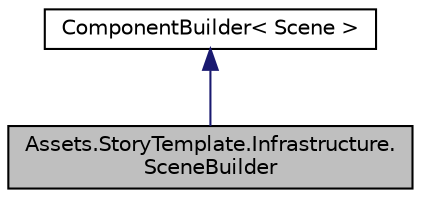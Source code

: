digraph "Assets.StoryTemplate.Infrastructure.SceneBuilder"
{
  edge [fontname="Helvetica",fontsize="10",labelfontname="Helvetica",labelfontsize="10"];
  node [fontname="Helvetica",fontsize="10",shape=record];
  Node1 [label="Assets.StoryTemplate.Infrastructure.\lSceneBuilder",height=0.2,width=0.4,color="black", fillcolor="grey75", style="filled", fontcolor="black"];
  Node2 -> Node1 [dir="back",color="midnightblue",fontsize="10",style="solid"];
  Node2 [label="ComponentBuilder\< Scene \>",height=0.2,width=0.4,color="black", fillcolor="white", style="filled",URL="$d2/d76/classAssets_1_1StoryTemplate_1_1Infrastructure_1_1ComponentBuilder.html"];
}
